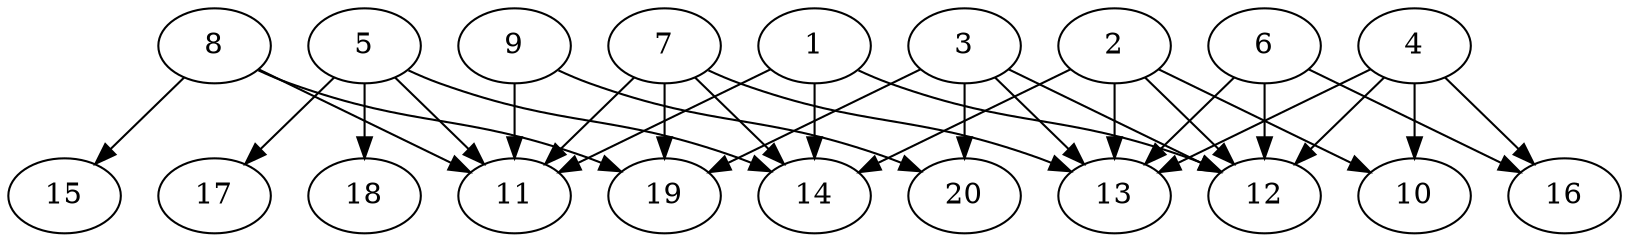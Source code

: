 // DAG automatically generated by daggen at Wed Jul 24 21:21:55 2019
// ./daggen --dot -n 20 --ccr 0.4 --fat 0.8 --regular 0.5 --density 0.6 --mindata 5242880 --maxdata 52428800 
digraph G {
  1 [size="92213760", alpha="0.02", expect_size="36885504"] 
  1 -> 11 [size ="36885504"]
  1 -> 12 [size ="36885504"]
  1 -> 14 [size ="36885504"]
  2 [size="29678080", alpha="0.14", expect_size="11871232"] 
  2 -> 10 [size ="11871232"]
  2 -> 12 [size ="11871232"]
  2 -> 13 [size ="11871232"]
  2 -> 14 [size ="11871232"]
  3 [size="52997120", alpha="0.15", expect_size="21198848"] 
  3 -> 12 [size ="21198848"]
  3 -> 13 [size ="21198848"]
  3 -> 19 [size ="21198848"]
  3 -> 20 [size ="21198848"]
  4 [size="19880960", alpha="0.03", expect_size="7952384"] 
  4 -> 10 [size ="7952384"]
  4 -> 12 [size ="7952384"]
  4 -> 13 [size ="7952384"]
  4 -> 16 [size ="7952384"]
  5 [size="64000000", alpha="0.09", expect_size="25600000"] 
  5 -> 11 [size ="25600000"]
  5 -> 14 [size ="25600000"]
  5 -> 17 [size ="25600000"]
  5 -> 18 [size ="25600000"]
  6 [size="110269440", alpha="0.09", expect_size="44107776"] 
  6 -> 12 [size ="44107776"]
  6 -> 13 [size ="44107776"]
  6 -> 16 [size ="44107776"]
  7 [size="17397760", alpha="0.12", expect_size="6959104"] 
  7 -> 11 [size ="6959104"]
  7 -> 13 [size ="6959104"]
  7 -> 14 [size ="6959104"]
  7 -> 19 [size ="6959104"]
  8 [size="27868160", alpha="0.18", expect_size="11147264"] 
  8 -> 11 [size ="11147264"]
  8 -> 15 [size ="11147264"]
  8 -> 19 [size ="11147264"]
  9 [size="19896320", alpha="0.01", expect_size="7958528"] 
  9 -> 11 [size ="7958528"]
  9 -> 20 [size ="7958528"]
  10 [size="46241280", alpha="0.10", expect_size="18496512"] 
  11 [size="42304000", alpha="0.11", expect_size="16921600"] 
  12 [size="56888320", alpha="0.12", expect_size="22755328"] 
  13 [size="19379200", alpha="0.14", expect_size="7751680"] 
  14 [size="108592640", alpha="0.02", expect_size="43437056"] 
  15 [size="128545280", alpha="0.02", expect_size="51418112"] 
  16 [size="60851200", alpha="0.11", expect_size="24340480"] 
  17 [size="114132480", alpha="0.14", expect_size="45652992"] 
  18 [size="64898560", alpha="0.09", expect_size="25959424"] 
  19 [size="51527680", alpha="0.07", expect_size="20611072"] 
  20 [size="55244800", alpha="0.10", expect_size="22097920"] 
}
